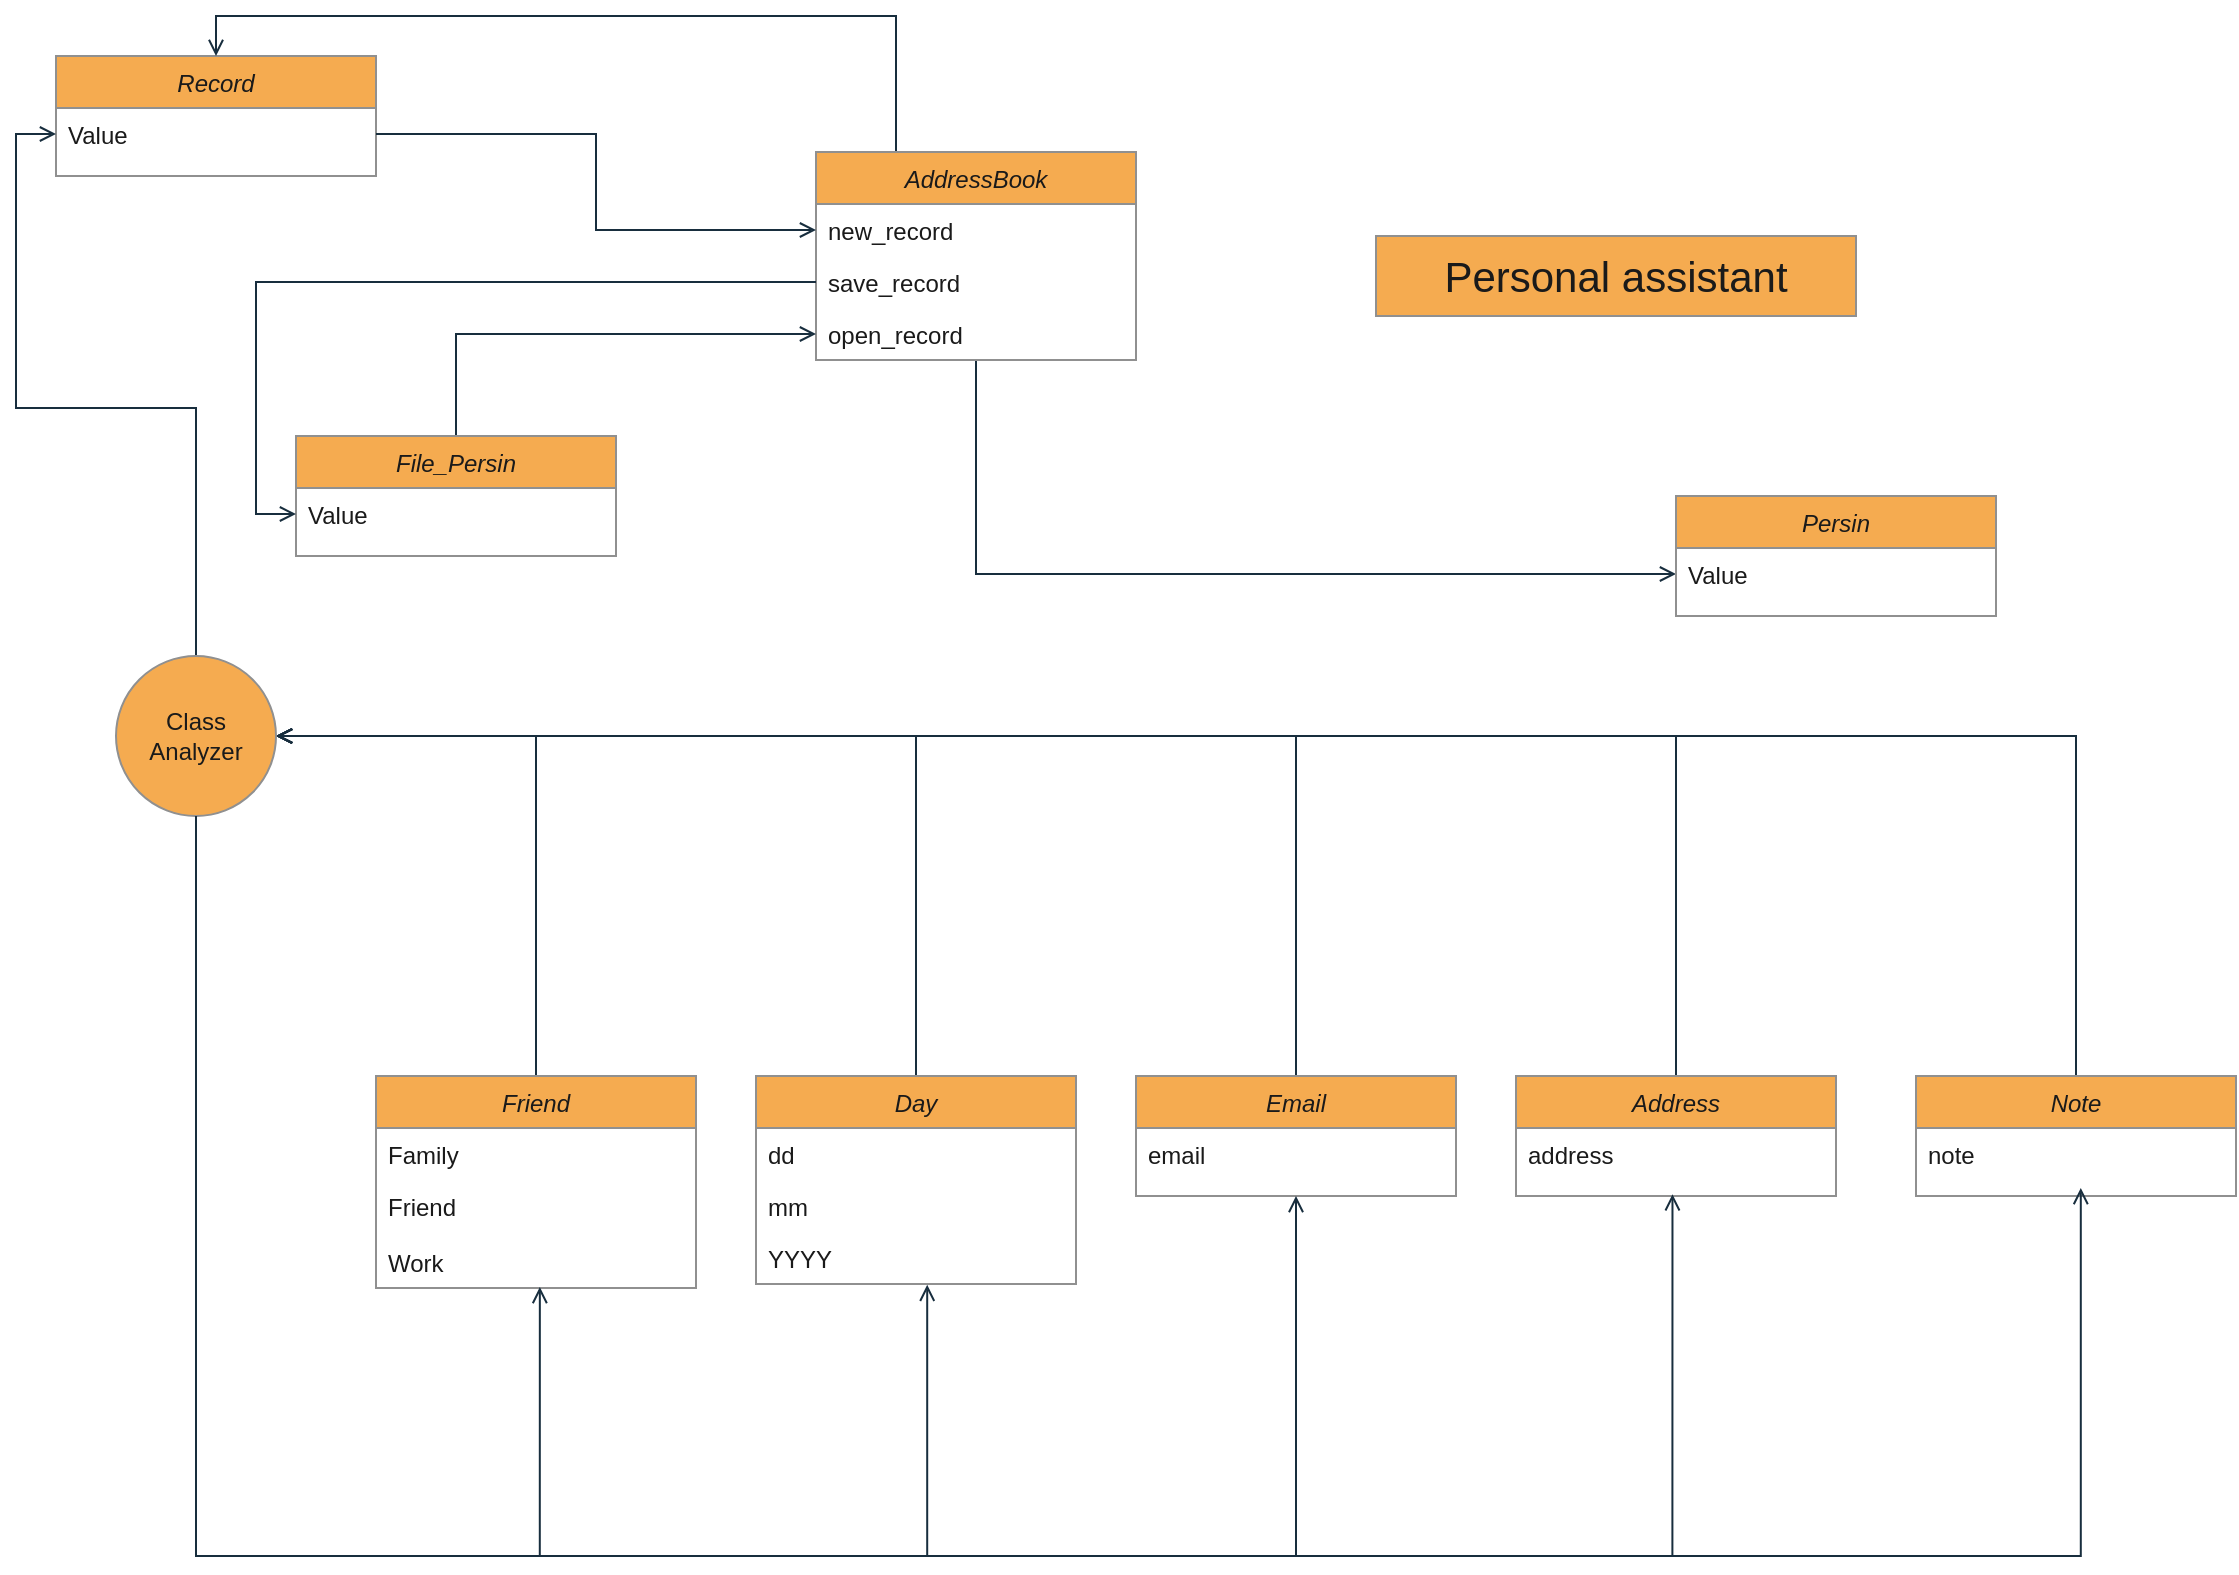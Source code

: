 <mxfile version="22.0.8" type="github">
  <diagram id="C5RBs43oDa-KdzZeNtuy" name="Page-1">
    <mxGraphModel dx="3379" dy="1026" grid="1" gridSize="10" guides="1" tooltips="1" connect="1" arrows="1" fold="1" page="1" pageScale="1" pageWidth="827" pageHeight="1169" math="0" shadow="0">
      <root>
        <mxCell id="WIyWlLk6GJQsqaUBKTNV-0" />
        <mxCell id="WIyWlLk6GJQsqaUBKTNV-1" parent="WIyWlLk6GJQsqaUBKTNV-0" />
        <mxCell id="V_pkiocKoNkaFDMKiVRI-11" value="Record" style="swimlane;fontStyle=2;align=center;verticalAlign=top;childLayout=stackLayout;horizontal=1;startSize=26;horizontalStack=0;resizeParent=1;resizeLast=0;collapsible=1;marginBottom=0;rounded=0;shadow=0;strokeWidth=1;labelBackgroundColor=none;fillColor=#F5AB50;strokeColor=#909090;fontColor=#1A1A1A;" vertex="1" parent="WIyWlLk6GJQsqaUBKTNV-1">
          <mxGeometry x="-1090" y="50" width="160" height="60" as="geometry">
            <mxRectangle x="230" y="140" width="160" height="26" as="alternateBounds" />
          </mxGeometry>
        </mxCell>
        <mxCell id="V_pkiocKoNkaFDMKiVRI-12" value="Value" style="text;align=left;verticalAlign=top;spacingLeft=4;spacingRight=4;overflow=hidden;rotatable=0;points=[[0,0.5],[1,0.5]];portConstraint=eastwest;labelBackgroundColor=none;fontColor=#1A1A1A;" vertex="1" parent="V_pkiocKoNkaFDMKiVRI-11">
          <mxGeometry y="26" width="160" height="26" as="geometry" />
        </mxCell>
        <mxCell id="V_pkiocKoNkaFDMKiVRI-61" style="edgeStyle=orthogonalEdgeStyle;rounded=0;orthogonalLoop=1;jettySize=auto;html=1;entryX=1;entryY=0.5;entryDx=0;entryDy=0;strokeColor=#182E3E;fontColor=#1A1A1A;endArrow=open;endFill=0;" edge="1" parent="WIyWlLk6GJQsqaUBKTNV-1" source="V_pkiocKoNkaFDMKiVRI-17" target="V_pkiocKoNkaFDMKiVRI-54">
          <mxGeometry relative="1" as="geometry">
            <Array as="points">
              <mxPoint x="-470" y="390" />
            </Array>
          </mxGeometry>
        </mxCell>
        <mxCell id="V_pkiocKoNkaFDMKiVRI-17" value="Email" style="swimlane;fontStyle=2;align=center;verticalAlign=top;childLayout=stackLayout;horizontal=1;startSize=26;horizontalStack=0;resizeParent=1;resizeLast=0;collapsible=1;marginBottom=0;rounded=0;shadow=0;strokeWidth=1;labelBackgroundColor=none;fillColor=#F5AB50;strokeColor=#909090;fontColor=#1A1A1A;" vertex="1" parent="WIyWlLk6GJQsqaUBKTNV-1">
          <mxGeometry x="-550" y="560" width="160" height="60" as="geometry">
            <mxRectangle x="-340" y="560" width="160" height="26" as="alternateBounds" />
          </mxGeometry>
        </mxCell>
        <mxCell id="V_pkiocKoNkaFDMKiVRI-18" value="email" style="text;align=left;verticalAlign=top;spacingLeft=4;spacingRight=4;overflow=hidden;rotatable=0;points=[[0,0.5],[1,0.5]];portConstraint=eastwest;labelBackgroundColor=none;fontColor=#1A1A1A;" vertex="1" parent="V_pkiocKoNkaFDMKiVRI-17">
          <mxGeometry y="26" width="160" height="26" as="geometry" />
        </mxCell>
        <mxCell id="V_pkiocKoNkaFDMKiVRI-62" style="edgeStyle=orthogonalEdgeStyle;rounded=0;orthogonalLoop=1;jettySize=auto;html=1;entryX=1;entryY=0.5;entryDx=0;entryDy=0;strokeColor=#182E3E;fontColor=#1A1A1A;endArrow=open;endFill=0;" edge="1" parent="WIyWlLk6GJQsqaUBKTNV-1" source="V_pkiocKoNkaFDMKiVRI-19" target="V_pkiocKoNkaFDMKiVRI-54">
          <mxGeometry relative="1" as="geometry">
            <Array as="points">
              <mxPoint x="-280" y="390" />
            </Array>
          </mxGeometry>
        </mxCell>
        <mxCell id="V_pkiocKoNkaFDMKiVRI-19" value="Address" style="swimlane;fontStyle=2;align=center;verticalAlign=top;childLayout=stackLayout;horizontal=1;startSize=26;horizontalStack=0;resizeParent=1;resizeLast=0;collapsible=1;marginBottom=0;rounded=0;shadow=0;strokeWidth=1;labelBackgroundColor=none;fillColor=#F5AB50;strokeColor=#909090;fontColor=#1A1A1A;" vertex="1" parent="WIyWlLk6GJQsqaUBKTNV-1">
          <mxGeometry x="-360" y="560" width="160" height="60" as="geometry">
            <mxRectangle x="-120" y="570" width="160" height="26" as="alternateBounds" />
          </mxGeometry>
        </mxCell>
        <mxCell id="V_pkiocKoNkaFDMKiVRI-20" value="address" style="text;align=left;verticalAlign=top;spacingLeft=4;spacingRight=4;overflow=hidden;rotatable=0;points=[[0,0.5],[1,0.5]];portConstraint=eastwest;labelBackgroundColor=none;fontColor=#1A1A1A;" vertex="1" parent="V_pkiocKoNkaFDMKiVRI-19">
          <mxGeometry y="26" width="160" height="26" as="geometry" />
        </mxCell>
        <mxCell id="V_pkiocKoNkaFDMKiVRI-21" value="Personal assistant" style="rounded=0;whiteSpace=wrap;html=1;strokeColor=#909090;fontColor=#1A1A1A;fillColor=#F5AB50;fontSize=21;" vertex="1" parent="WIyWlLk6GJQsqaUBKTNV-1">
          <mxGeometry x="-430" y="140" width="240" height="40" as="geometry" />
        </mxCell>
        <mxCell id="V_pkiocKoNkaFDMKiVRI-60" style="edgeStyle=orthogonalEdgeStyle;rounded=0;orthogonalLoop=1;jettySize=auto;html=1;entryX=1;entryY=0.5;entryDx=0;entryDy=0;strokeColor=#182E3E;fontColor=#1A1A1A;endArrow=open;endFill=0;" edge="1" parent="WIyWlLk6GJQsqaUBKTNV-1" source="V_pkiocKoNkaFDMKiVRI-22" target="V_pkiocKoNkaFDMKiVRI-54">
          <mxGeometry relative="1" as="geometry">
            <Array as="points">
              <mxPoint x="-660" y="390" />
            </Array>
          </mxGeometry>
        </mxCell>
        <mxCell id="V_pkiocKoNkaFDMKiVRI-22" value="Day" style="swimlane;fontStyle=2;align=center;verticalAlign=top;childLayout=stackLayout;horizontal=1;startSize=26;horizontalStack=0;resizeParent=1;resizeLast=0;collapsible=1;marginBottom=0;rounded=0;shadow=0;strokeWidth=1;labelBackgroundColor=none;fillColor=#F5AB50;strokeColor=#909090;fontColor=#1A1A1A;" vertex="1" parent="WIyWlLk6GJQsqaUBKTNV-1">
          <mxGeometry x="-740" y="560" width="160" height="104" as="geometry">
            <mxRectangle x="-573" y="570" width="160" height="26" as="alternateBounds" />
          </mxGeometry>
        </mxCell>
        <mxCell id="V_pkiocKoNkaFDMKiVRI-23" value="dd" style="text;align=left;verticalAlign=top;spacingLeft=4;spacingRight=4;overflow=hidden;rotatable=0;points=[[0,0.5],[1,0.5]];portConstraint=eastwest;labelBackgroundColor=none;fontColor=#1A1A1A;" vertex="1" parent="V_pkiocKoNkaFDMKiVRI-22">
          <mxGeometry y="26" width="160" height="26" as="geometry" />
        </mxCell>
        <mxCell id="V_pkiocKoNkaFDMKiVRI-42" value="mm" style="text;align=left;verticalAlign=top;spacingLeft=4;spacingRight=4;overflow=hidden;rotatable=0;points=[[0,0.5],[1,0.5]];portConstraint=eastwest;labelBackgroundColor=none;fontColor=#1A1A1A;" vertex="1" parent="V_pkiocKoNkaFDMKiVRI-22">
          <mxGeometry y="52" width="160" height="26" as="geometry" />
        </mxCell>
        <mxCell id="V_pkiocKoNkaFDMKiVRI-43" value="YYYY" style="text;align=left;verticalAlign=top;spacingLeft=4;spacingRight=4;overflow=hidden;rotatable=0;points=[[0,0.5],[1,0.5]];portConstraint=eastwest;labelBackgroundColor=none;fontColor=#1A1A1A;" vertex="1" parent="V_pkiocKoNkaFDMKiVRI-22">
          <mxGeometry y="78" width="160" height="26" as="geometry" />
        </mxCell>
        <mxCell id="V_pkiocKoNkaFDMKiVRI-59" style="edgeStyle=orthogonalEdgeStyle;rounded=0;orthogonalLoop=1;jettySize=auto;html=1;entryX=1;entryY=0.5;entryDx=0;entryDy=0;strokeColor=#182E3E;fontColor=#1A1A1A;endArrow=open;endFill=0;" edge="1" parent="WIyWlLk6GJQsqaUBKTNV-1" source="V_pkiocKoNkaFDMKiVRI-25" target="V_pkiocKoNkaFDMKiVRI-54">
          <mxGeometry relative="1" as="geometry">
            <Array as="points">
              <mxPoint x="-850" y="390" />
            </Array>
          </mxGeometry>
        </mxCell>
        <mxCell id="V_pkiocKoNkaFDMKiVRI-25" value="Friend" style="swimlane;fontStyle=2;align=center;verticalAlign=top;childLayout=stackLayout;horizontal=1;startSize=26;horizontalStack=0;resizeParent=1;resizeLast=0;collapsible=1;marginBottom=0;rounded=0;shadow=0;strokeWidth=1;labelBackgroundColor=none;fillColor=#F5AB50;strokeColor=#909090;fontColor=#1A1A1A;" vertex="1" parent="WIyWlLk6GJQsqaUBKTNV-1">
          <mxGeometry x="-930" y="560" width="160" height="106" as="geometry">
            <mxRectangle x="-930" y="560" width="160" height="26" as="alternateBounds" />
          </mxGeometry>
        </mxCell>
        <mxCell id="V_pkiocKoNkaFDMKiVRI-26" value="Family" style="text;align=left;verticalAlign=top;spacingLeft=4;spacingRight=4;overflow=hidden;rotatable=0;points=[[0,0.5],[1,0.5]];portConstraint=eastwest;labelBackgroundColor=none;fontColor=#1A1A1A;" vertex="1" parent="V_pkiocKoNkaFDMKiVRI-25">
          <mxGeometry y="26" width="160" height="26" as="geometry" />
        </mxCell>
        <mxCell id="V_pkiocKoNkaFDMKiVRI-29" value="Friend" style="text;align=left;verticalAlign=top;spacingLeft=4;spacingRight=4;overflow=hidden;rotatable=0;points=[[0,0.5],[1,0.5]];portConstraint=eastwest;labelBackgroundColor=none;fontColor=#1A1A1A;" vertex="1" parent="V_pkiocKoNkaFDMKiVRI-25">
          <mxGeometry y="52" width="160" height="28" as="geometry" />
        </mxCell>
        <mxCell id="V_pkiocKoNkaFDMKiVRI-34" value="Work" style="text;align=left;verticalAlign=top;spacingLeft=4;spacingRight=4;overflow=hidden;rotatable=0;points=[[0,0.5],[1,0.5]];portConstraint=eastwest;labelBackgroundColor=none;fontColor=#1A1A1A;" vertex="1" parent="V_pkiocKoNkaFDMKiVRI-25">
          <mxGeometry y="80" width="160" height="26" as="geometry" />
        </mxCell>
        <mxCell id="V_pkiocKoNkaFDMKiVRI-74" style="edgeStyle=orthogonalEdgeStyle;rounded=0;orthogonalLoop=1;jettySize=auto;html=1;entryX=1;entryY=0.5;entryDx=0;entryDy=0;strokeColor=#182E3E;fontColor=#1A1A1A;endArrow=open;endFill=0;" edge="1" parent="WIyWlLk6GJQsqaUBKTNV-1" source="V_pkiocKoNkaFDMKiVRI-49" target="V_pkiocKoNkaFDMKiVRI-54">
          <mxGeometry relative="1" as="geometry">
            <Array as="points">
              <mxPoint x="-80" y="390" />
            </Array>
          </mxGeometry>
        </mxCell>
        <mxCell id="V_pkiocKoNkaFDMKiVRI-49" value="Note" style="swimlane;fontStyle=2;align=center;verticalAlign=top;childLayout=stackLayout;horizontal=1;startSize=26;horizontalStack=0;resizeParent=1;resizeLast=0;collapsible=1;marginBottom=0;rounded=0;shadow=0;strokeWidth=1;labelBackgroundColor=none;fillColor=#F5AB50;strokeColor=#909090;fontColor=#1A1A1A;" vertex="1" parent="WIyWlLk6GJQsqaUBKTNV-1">
          <mxGeometry x="-160" y="560" width="160" height="60" as="geometry">
            <mxRectangle x="-120" y="570" width="160" height="26" as="alternateBounds" />
          </mxGeometry>
        </mxCell>
        <mxCell id="V_pkiocKoNkaFDMKiVRI-50" value="note" style="text;align=left;verticalAlign=top;spacingLeft=4;spacingRight=4;overflow=hidden;rotatable=0;points=[[0,0.5],[1,0.5]];portConstraint=eastwest;labelBackgroundColor=none;fontColor=#1A1A1A;" vertex="1" parent="V_pkiocKoNkaFDMKiVRI-49">
          <mxGeometry y="26" width="160" height="26" as="geometry" />
        </mxCell>
        <mxCell id="V_pkiocKoNkaFDMKiVRI-86" style="edgeStyle=orthogonalEdgeStyle;rounded=0;orthogonalLoop=1;jettySize=auto;html=1;entryX=0.5;entryY=0;entryDx=0;entryDy=0;strokeColor=#182E3E;fontColor=#1A1A1A;endArrow=open;endFill=0;" edge="1" parent="WIyWlLk6GJQsqaUBKTNV-1" source="V_pkiocKoNkaFDMKiVRI-52" target="V_pkiocKoNkaFDMKiVRI-11">
          <mxGeometry relative="1" as="geometry">
            <Array as="points">
              <mxPoint x="-670" y="30" />
              <mxPoint x="-1010" y="30" />
            </Array>
          </mxGeometry>
        </mxCell>
        <mxCell id="V_pkiocKoNkaFDMKiVRI-94" style="edgeStyle=orthogonalEdgeStyle;rounded=0;orthogonalLoop=1;jettySize=auto;html=1;entryX=0;entryY=0.5;entryDx=0;entryDy=0;strokeColor=#182E3E;fontColor=#1A1A1A;endArrow=open;endFill=0;" edge="1" parent="WIyWlLk6GJQsqaUBKTNV-1" source="V_pkiocKoNkaFDMKiVRI-52" target="V_pkiocKoNkaFDMKiVRI-73">
          <mxGeometry relative="1" as="geometry" />
        </mxCell>
        <mxCell id="V_pkiocKoNkaFDMKiVRI-52" value="AddressBook" style="swimlane;fontStyle=2;align=center;verticalAlign=top;childLayout=stackLayout;horizontal=1;startSize=26;horizontalStack=0;resizeParent=1;resizeLast=0;collapsible=1;marginBottom=0;rounded=0;shadow=0;strokeWidth=1;labelBackgroundColor=none;fillColor=#F5AB50;strokeColor=#909090;fontColor=#1A1A1A;" vertex="1" parent="WIyWlLk6GJQsqaUBKTNV-1">
          <mxGeometry x="-710" y="98" width="160" height="104" as="geometry">
            <mxRectangle x="230" y="140" width="160" height="26" as="alternateBounds" />
          </mxGeometry>
        </mxCell>
        <mxCell id="V_pkiocKoNkaFDMKiVRI-75" value="new_record" style="text;align=left;verticalAlign=top;spacingLeft=4;spacingRight=4;overflow=hidden;rotatable=0;points=[[0,0.5],[1,0.5]];portConstraint=eastwest;labelBackgroundColor=none;fontColor=#1A1A1A;" vertex="1" parent="V_pkiocKoNkaFDMKiVRI-52">
          <mxGeometry y="26" width="160" height="26" as="geometry" />
        </mxCell>
        <mxCell id="V_pkiocKoNkaFDMKiVRI-89" value="save_record" style="text;align=left;verticalAlign=top;spacingLeft=4;spacingRight=4;overflow=hidden;rotatable=0;points=[[0,0.5],[1,0.5]];portConstraint=eastwest;labelBackgroundColor=none;fontColor=#1A1A1A;" vertex="1" parent="V_pkiocKoNkaFDMKiVRI-52">
          <mxGeometry y="52" width="160" height="26" as="geometry" />
        </mxCell>
        <mxCell id="V_pkiocKoNkaFDMKiVRI-53" value="open_record" style="text;align=left;verticalAlign=top;spacingLeft=4;spacingRight=4;overflow=hidden;rotatable=0;points=[[0,0.5],[1,0.5]];portConstraint=eastwest;labelBackgroundColor=none;fontColor=#1A1A1A;" vertex="1" parent="V_pkiocKoNkaFDMKiVRI-52">
          <mxGeometry y="78" width="160" height="26" as="geometry" />
        </mxCell>
        <mxCell id="V_pkiocKoNkaFDMKiVRI-65" style="edgeStyle=orthogonalEdgeStyle;rounded=0;orthogonalLoop=1;jettySize=auto;html=1;entryX=0;entryY=0.5;entryDx=0;entryDy=0;strokeColor=#182E3E;fontColor=#1A1A1A;endArrow=open;endFill=0;" edge="1" parent="WIyWlLk6GJQsqaUBKTNV-1" source="V_pkiocKoNkaFDMKiVRI-54" target="V_pkiocKoNkaFDMKiVRI-12">
          <mxGeometry relative="1" as="geometry" />
        </mxCell>
        <mxCell id="V_pkiocKoNkaFDMKiVRI-68" style="edgeStyle=orthogonalEdgeStyle;rounded=0;orthogonalLoop=1;jettySize=auto;html=1;entryX=0.5;entryY=1;entryDx=0;entryDy=0;strokeColor=#182E3E;fontColor=#1A1A1A;endArrow=open;endFill=0;" edge="1" parent="WIyWlLk6GJQsqaUBKTNV-1" source="V_pkiocKoNkaFDMKiVRI-54" target="V_pkiocKoNkaFDMKiVRI-17">
          <mxGeometry relative="1" as="geometry">
            <Array as="points">
              <mxPoint x="-1020" y="800" />
              <mxPoint x="-470" y="800" />
            </Array>
          </mxGeometry>
        </mxCell>
        <mxCell id="V_pkiocKoNkaFDMKiVRI-54" value="Class Analyzer" style="ellipse;whiteSpace=wrap;html=1;aspect=fixed;strokeColor=#909090;fontColor=#1A1A1A;fillColor=#F5AB50;" vertex="1" parent="WIyWlLk6GJQsqaUBKTNV-1">
          <mxGeometry x="-1060" y="350" width="80" height="80" as="geometry" />
        </mxCell>
        <mxCell id="V_pkiocKoNkaFDMKiVRI-66" style="edgeStyle=orthogonalEdgeStyle;rounded=0;orthogonalLoop=1;jettySize=auto;html=1;entryX=0.512;entryY=0.98;entryDx=0;entryDy=0;entryPerimeter=0;strokeColor=#182E3E;fontColor=#1A1A1A;endArrow=open;endFill=0;" edge="1" parent="WIyWlLk6GJQsqaUBKTNV-1" source="V_pkiocKoNkaFDMKiVRI-54" target="V_pkiocKoNkaFDMKiVRI-34">
          <mxGeometry relative="1" as="geometry">
            <Array as="points">
              <mxPoint x="-1020" y="800" />
              <mxPoint x="-848" y="800" />
            </Array>
          </mxGeometry>
        </mxCell>
        <mxCell id="V_pkiocKoNkaFDMKiVRI-67" style="edgeStyle=orthogonalEdgeStyle;rounded=0;orthogonalLoop=1;jettySize=auto;html=1;entryX=0.535;entryY=1.016;entryDx=0;entryDy=0;entryPerimeter=0;strokeColor=#182E3E;fontColor=#1A1A1A;endArrow=open;endFill=0;" edge="1" parent="WIyWlLk6GJQsqaUBKTNV-1" source="V_pkiocKoNkaFDMKiVRI-54" target="V_pkiocKoNkaFDMKiVRI-43">
          <mxGeometry relative="1" as="geometry">
            <Array as="points">
              <mxPoint x="-1020" y="800" />
              <mxPoint x="-654" y="800" />
            </Array>
          </mxGeometry>
        </mxCell>
        <mxCell id="V_pkiocKoNkaFDMKiVRI-69" style="edgeStyle=orthogonalEdgeStyle;rounded=0;orthogonalLoop=1;jettySize=auto;html=1;entryX=0.489;entryY=1.275;entryDx=0;entryDy=0;entryPerimeter=0;strokeColor=#182E3E;fontColor=#1A1A1A;endArrow=open;endFill=0;" edge="1" parent="WIyWlLk6GJQsqaUBKTNV-1" source="V_pkiocKoNkaFDMKiVRI-54" target="V_pkiocKoNkaFDMKiVRI-20">
          <mxGeometry relative="1" as="geometry">
            <Array as="points">
              <mxPoint x="-1020" y="800" />
              <mxPoint x="-282" y="800" />
            </Array>
          </mxGeometry>
        </mxCell>
        <mxCell id="V_pkiocKoNkaFDMKiVRI-70" style="edgeStyle=orthogonalEdgeStyle;rounded=0;orthogonalLoop=1;jettySize=auto;html=1;entryX=0.515;entryY=1.154;entryDx=0;entryDy=0;entryPerimeter=0;strokeColor=#182E3E;fontColor=#1A1A1A;endArrow=open;endFill=0;" edge="1" parent="WIyWlLk6GJQsqaUBKTNV-1" source="V_pkiocKoNkaFDMKiVRI-54" target="V_pkiocKoNkaFDMKiVRI-50">
          <mxGeometry relative="1" as="geometry">
            <Array as="points">
              <mxPoint x="-1020" y="800" />
              <mxPoint x="-78" y="800" />
            </Array>
          </mxGeometry>
        </mxCell>
        <mxCell id="V_pkiocKoNkaFDMKiVRI-72" value="Persin" style="swimlane;fontStyle=2;align=center;verticalAlign=top;childLayout=stackLayout;horizontal=1;startSize=26;horizontalStack=0;resizeParent=1;resizeLast=0;collapsible=1;marginBottom=0;rounded=0;shadow=0;strokeWidth=1;labelBackgroundColor=none;fillColor=#F5AB50;strokeColor=#909090;fontColor=#1A1A1A;" vertex="1" parent="WIyWlLk6GJQsqaUBKTNV-1">
          <mxGeometry x="-280" y="270" width="160" height="60" as="geometry">
            <mxRectangle x="230" y="140" width="160" height="26" as="alternateBounds" />
          </mxGeometry>
        </mxCell>
        <mxCell id="V_pkiocKoNkaFDMKiVRI-73" value="Value" style="text;align=left;verticalAlign=top;spacingLeft=4;spacingRight=4;overflow=hidden;rotatable=0;points=[[0,0.5],[1,0.5]];portConstraint=eastwest;labelBackgroundColor=none;fontColor=#1A1A1A;" vertex="1" parent="V_pkiocKoNkaFDMKiVRI-72">
          <mxGeometry y="26" width="160" height="26" as="geometry" />
        </mxCell>
        <mxCell id="V_pkiocKoNkaFDMKiVRI-93" style="edgeStyle=orthogonalEdgeStyle;rounded=0;orthogonalLoop=1;jettySize=auto;html=1;entryX=0;entryY=0.5;entryDx=0;entryDy=0;strokeColor=#182E3E;fontColor=#1A1A1A;endArrow=open;endFill=0;" edge="1" parent="WIyWlLk6GJQsqaUBKTNV-1" source="V_pkiocKoNkaFDMKiVRI-79" target="V_pkiocKoNkaFDMKiVRI-53">
          <mxGeometry relative="1" as="geometry" />
        </mxCell>
        <mxCell id="V_pkiocKoNkaFDMKiVRI-79" value="File_Persin" style="swimlane;fontStyle=2;align=center;verticalAlign=top;childLayout=stackLayout;horizontal=1;startSize=26;horizontalStack=0;resizeParent=1;resizeLast=0;collapsible=1;marginBottom=0;rounded=0;shadow=0;strokeWidth=1;labelBackgroundColor=none;fillColor=#F5AB50;strokeColor=#909090;fontColor=#1A1A1A;" vertex="1" parent="WIyWlLk6GJQsqaUBKTNV-1">
          <mxGeometry x="-970" y="240" width="160" height="60" as="geometry">
            <mxRectangle x="230" y="140" width="160" height="26" as="alternateBounds" />
          </mxGeometry>
        </mxCell>
        <mxCell id="V_pkiocKoNkaFDMKiVRI-80" value="Value" style="text;align=left;verticalAlign=top;spacingLeft=4;spacingRight=4;overflow=hidden;rotatable=0;points=[[0,0.5],[1,0.5]];portConstraint=eastwest;labelBackgroundColor=none;fontColor=#1A1A1A;" vertex="1" parent="V_pkiocKoNkaFDMKiVRI-79">
          <mxGeometry y="26" width="160" height="26" as="geometry" />
        </mxCell>
        <mxCell id="V_pkiocKoNkaFDMKiVRI-90" style="edgeStyle=orthogonalEdgeStyle;rounded=0;orthogonalLoop=1;jettySize=auto;html=1;entryX=0;entryY=0.5;entryDx=0;entryDy=0;strokeColor=#182E3E;fontColor=#1A1A1A;endArrow=open;endFill=0;" edge="1" parent="WIyWlLk6GJQsqaUBKTNV-1" source="V_pkiocKoNkaFDMKiVRI-12" target="V_pkiocKoNkaFDMKiVRI-75">
          <mxGeometry relative="1" as="geometry" />
        </mxCell>
        <mxCell id="V_pkiocKoNkaFDMKiVRI-91" style="edgeStyle=orthogonalEdgeStyle;rounded=0;orthogonalLoop=1;jettySize=auto;html=1;entryX=0;entryY=0.5;entryDx=0;entryDy=0;strokeColor=#182E3E;fontColor=#1A1A1A;endArrow=open;endFill=0;" edge="1" parent="WIyWlLk6GJQsqaUBKTNV-1" source="V_pkiocKoNkaFDMKiVRI-89" target="V_pkiocKoNkaFDMKiVRI-80">
          <mxGeometry relative="1" as="geometry" />
        </mxCell>
      </root>
    </mxGraphModel>
  </diagram>
</mxfile>
